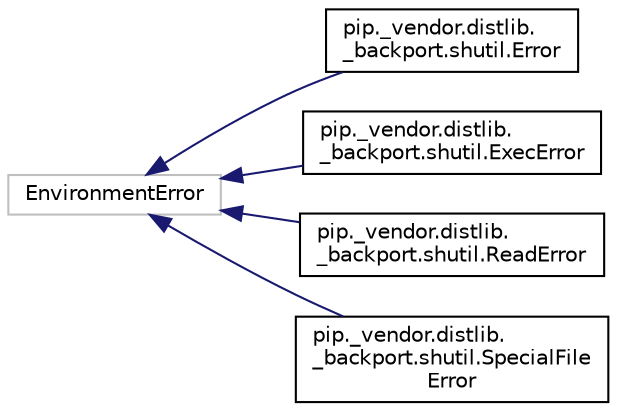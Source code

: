 digraph "Graphical Class Hierarchy"
{
 // LATEX_PDF_SIZE
  edge [fontname="Helvetica",fontsize="10",labelfontname="Helvetica",labelfontsize="10"];
  node [fontname="Helvetica",fontsize="10",shape=record];
  rankdir="LR";
  Node1139 [label="EnvironmentError",height=0.2,width=0.4,color="grey75", fillcolor="white", style="filled",tooltip=" "];
  Node1139 -> Node0 [dir="back",color="midnightblue",fontsize="10",style="solid",fontname="Helvetica"];
  Node0 [label="pip._vendor.distlib.\l_backport.shutil.Error",height=0.2,width=0.4,color="black", fillcolor="white", style="filled",URL="$d3/d45/classpip_1_1__vendor_1_1distlib_1_1__backport_1_1shutil_1_1_error.html",tooltip=" "];
  Node1139 -> Node1141 [dir="back",color="midnightblue",fontsize="10",style="solid",fontname="Helvetica"];
  Node1141 [label="pip._vendor.distlib.\l_backport.shutil.ExecError",height=0.2,width=0.4,color="black", fillcolor="white", style="filled",URL="$df/d82/classpip_1_1__vendor_1_1distlib_1_1__backport_1_1shutil_1_1_exec_error.html",tooltip=" "];
  Node1139 -> Node1142 [dir="back",color="midnightblue",fontsize="10",style="solid",fontname="Helvetica"];
  Node1142 [label="pip._vendor.distlib.\l_backport.shutil.ReadError",height=0.2,width=0.4,color="black", fillcolor="white", style="filled",URL="$d7/d00/classpip_1_1__vendor_1_1distlib_1_1__backport_1_1shutil_1_1_read_error.html",tooltip=" "];
  Node1139 -> Node1143 [dir="back",color="midnightblue",fontsize="10",style="solid",fontname="Helvetica"];
  Node1143 [label="pip._vendor.distlib.\l_backport.shutil.SpecialFile\lError",height=0.2,width=0.4,color="black", fillcolor="white", style="filled",URL="$dd/d44/classpip_1_1__vendor_1_1distlib_1_1__backport_1_1shutil_1_1_special_file_error.html",tooltip=" "];
}
